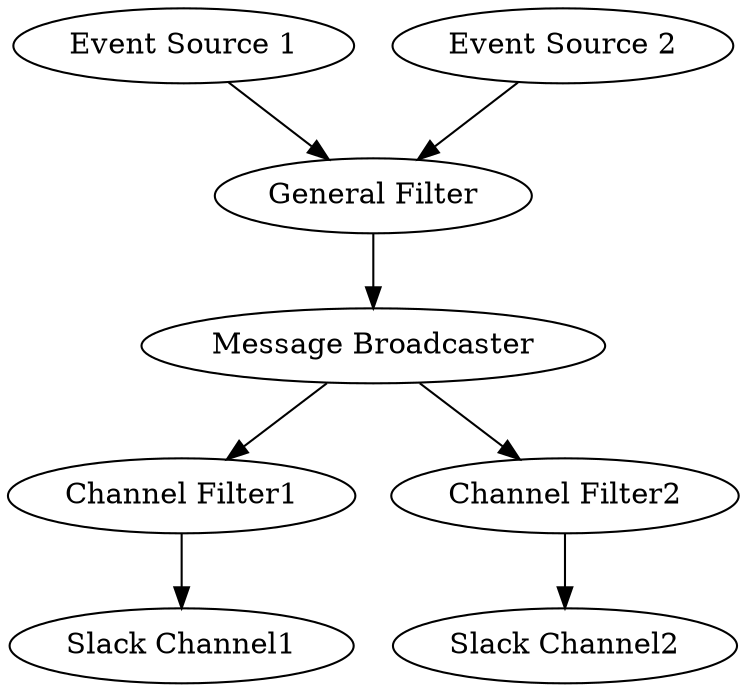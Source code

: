 digraph {
    "Channel Filter1" -> "Slack Channel1";
	"Channel Filter2" -> "Slack Channel2";
	"Message Broadcaster" -> "Channel Filter1";
	"Message Broadcaster" -> "Channel Filter2";
	"General Filter" -> "Message Broadcaster";
	"Event Source 1" -> "General Filter";
	"Event Source 2" -> "General Filter";
}